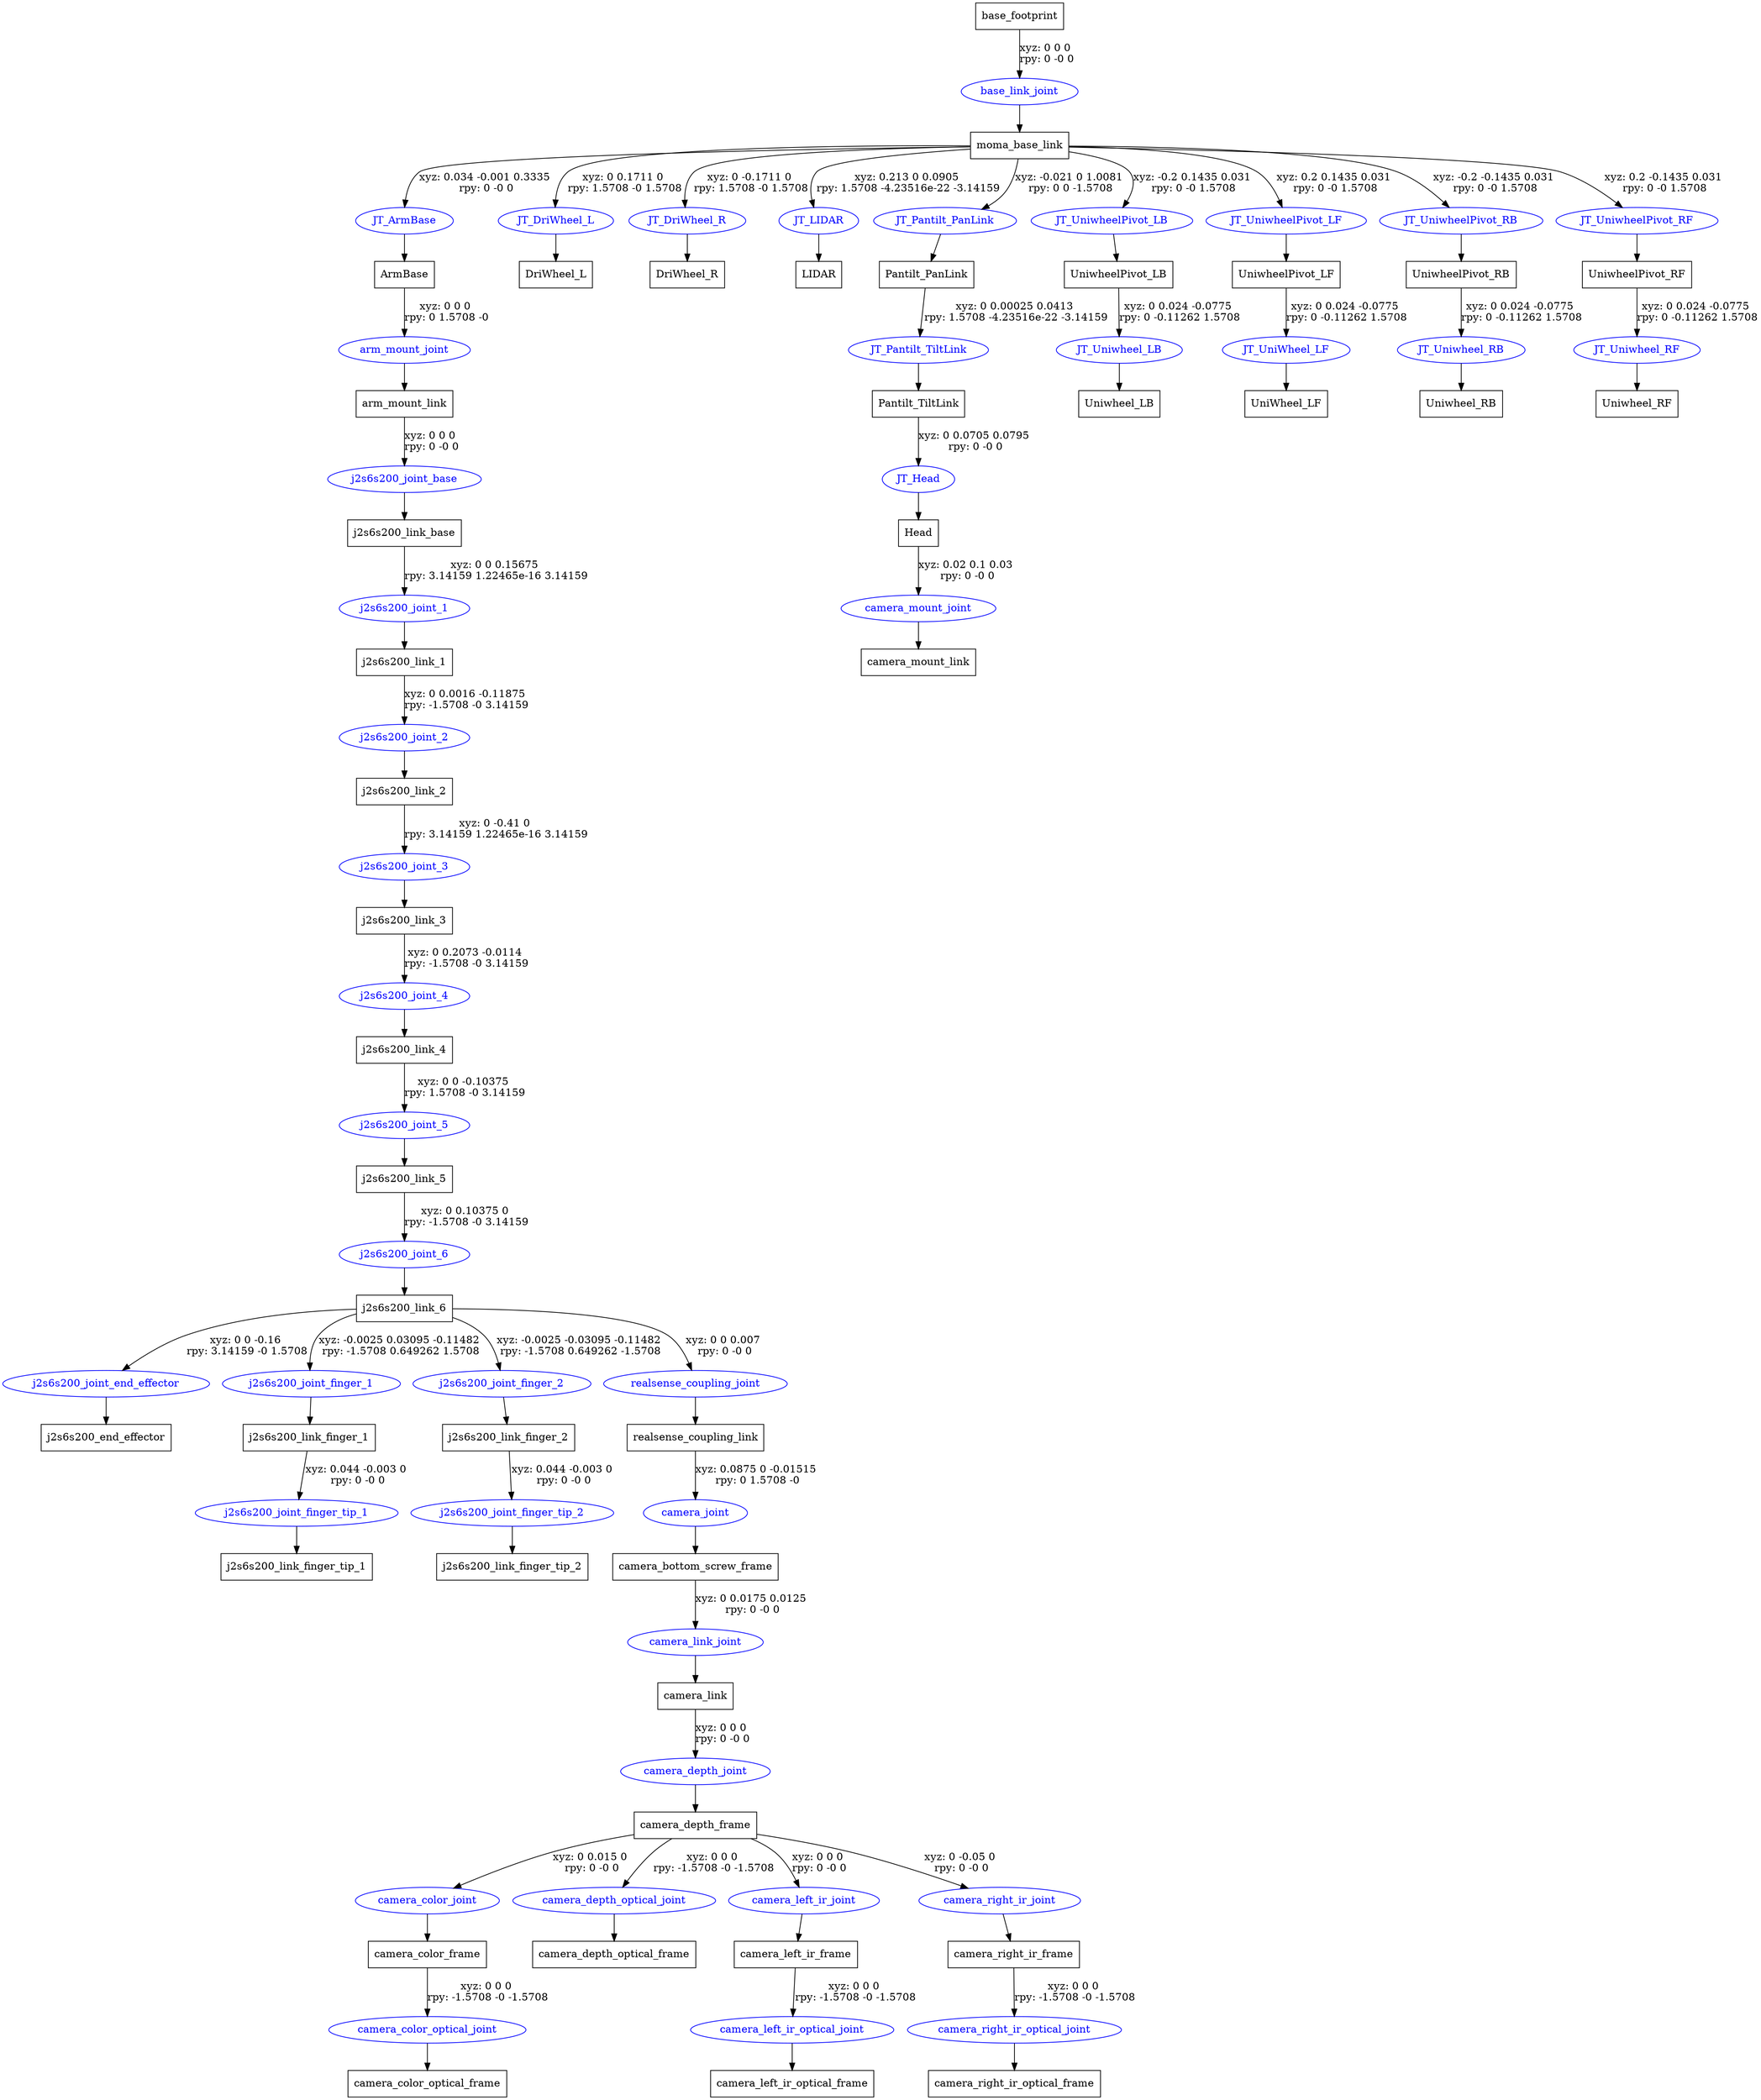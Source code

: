 digraph G {
node [shape=box];
"base_footprint" [label="base_footprint"];
"moma_base_link" [label="moma_base_link"];
"ArmBase" [label="ArmBase"];
"arm_mount_link" [label="arm_mount_link"];
"j2s6s200_link_base" [label="j2s6s200_link_base"];
"j2s6s200_link_1" [label="j2s6s200_link_1"];
"j2s6s200_link_2" [label="j2s6s200_link_2"];
"j2s6s200_link_3" [label="j2s6s200_link_3"];
"j2s6s200_link_4" [label="j2s6s200_link_4"];
"j2s6s200_link_5" [label="j2s6s200_link_5"];
"j2s6s200_link_6" [label="j2s6s200_link_6"];
"j2s6s200_end_effector" [label="j2s6s200_end_effector"];
"j2s6s200_link_finger_1" [label="j2s6s200_link_finger_1"];
"j2s6s200_link_finger_tip_1" [label="j2s6s200_link_finger_tip_1"];
"j2s6s200_link_finger_2" [label="j2s6s200_link_finger_2"];
"j2s6s200_link_finger_tip_2" [label="j2s6s200_link_finger_tip_2"];
"realsense_coupling_link" [label="realsense_coupling_link"];
"camera_bottom_screw_frame" [label="camera_bottom_screw_frame"];
"camera_link" [label="camera_link"];
"camera_depth_frame" [label="camera_depth_frame"];
"camera_color_frame" [label="camera_color_frame"];
"camera_color_optical_frame" [label="camera_color_optical_frame"];
"camera_depth_optical_frame" [label="camera_depth_optical_frame"];
"camera_left_ir_frame" [label="camera_left_ir_frame"];
"camera_left_ir_optical_frame" [label="camera_left_ir_optical_frame"];
"camera_right_ir_frame" [label="camera_right_ir_frame"];
"camera_right_ir_optical_frame" [label="camera_right_ir_optical_frame"];
"DriWheel_L" [label="DriWheel_L"];
"DriWheel_R" [label="DriWheel_R"];
"LIDAR" [label="LIDAR"];
"Pantilt_PanLink" [label="Pantilt_PanLink"];
"Pantilt_TiltLink" [label="Pantilt_TiltLink"];
"Head" [label="Head"];
"camera_mount_link" [label="camera_mount_link"];
"UniwheelPivot_LB" [label="UniwheelPivot_LB"];
"Uniwheel_LB" [label="Uniwheel_LB"];
"UniwheelPivot_LF" [label="UniwheelPivot_LF"];
"UniWheel_LF" [label="UniWheel_LF"];
"UniwheelPivot_RB" [label="UniwheelPivot_RB"];
"Uniwheel_RB" [label="Uniwheel_RB"];
"UniwheelPivot_RF" [label="UniwheelPivot_RF"];
"Uniwheel_RF" [label="Uniwheel_RF"];
node [shape=ellipse, color=blue, fontcolor=blue];
"base_footprint" -> "base_link_joint" [label="xyz: 0 0 0 \nrpy: 0 -0 0"]
"base_link_joint" -> "moma_base_link"
"moma_base_link" -> "JT_ArmBase" [label="xyz: 0.034 -0.001 0.3335 \nrpy: 0 -0 0"]
"JT_ArmBase" -> "ArmBase"
"ArmBase" -> "arm_mount_joint" [label="xyz: 0 0 0 \nrpy: 0 1.5708 -0"]
"arm_mount_joint" -> "arm_mount_link"
"arm_mount_link" -> "j2s6s200_joint_base" [label="xyz: 0 0 0 \nrpy: 0 -0 0"]
"j2s6s200_joint_base" -> "j2s6s200_link_base"
"j2s6s200_link_base" -> "j2s6s200_joint_1" [label="xyz: 0 0 0.15675 \nrpy: 3.14159 1.22465e-16 3.14159"]
"j2s6s200_joint_1" -> "j2s6s200_link_1"
"j2s6s200_link_1" -> "j2s6s200_joint_2" [label="xyz: 0 0.0016 -0.11875 \nrpy: -1.5708 -0 3.14159"]
"j2s6s200_joint_2" -> "j2s6s200_link_2"
"j2s6s200_link_2" -> "j2s6s200_joint_3" [label="xyz: 0 -0.41 0 \nrpy: 3.14159 1.22465e-16 3.14159"]
"j2s6s200_joint_3" -> "j2s6s200_link_3"
"j2s6s200_link_3" -> "j2s6s200_joint_4" [label="xyz: 0 0.2073 -0.0114 \nrpy: -1.5708 -0 3.14159"]
"j2s6s200_joint_4" -> "j2s6s200_link_4"
"j2s6s200_link_4" -> "j2s6s200_joint_5" [label="xyz: 0 0 -0.10375 \nrpy: 1.5708 -0 3.14159"]
"j2s6s200_joint_5" -> "j2s6s200_link_5"
"j2s6s200_link_5" -> "j2s6s200_joint_6" [label="xyz: 0 0.10375 0 \nrpy: -1.5708 -0 3.14159"]
"j2s6s200_joint_6" -> "j2s6s200_link_6"
"j2s6s200_link_6" -> "j2s6s200_joint_end_effector" [label="xyz: 0 0 -0.16 \nrpy: 3.14159 -0 1.5708"]
"j2s6s200_joint_end_effector" -> "j2s6s200_end_effector"
"j2s6s200_link_6" -> "j2s6s200_joint_finger_1" [label="xyz: -0.0025 0.03095 -0.11482 \nrpy: -1.5708 0.649262 1.5708"]
"j2s6s200_joint_finger_1" -> "j2s6s200_link_finger_1"
"j2s6s200_link_finger_1" -> "j2s6s200_joint_finger_tip_1" [label="xyz: 0.044 -0.003 0 \nrpy: 0 -0 0"]
"j2s6s200_joint_finger_tip_1" -> "j2s6s200_link_finger_tip_1"
"j2s6s200_link_6" -> "j2s6s200_joint_finger_2" [label="xyz: -0.0025 -0.03095 -0.11482 \nrpy: -1.5708 0.649262 -1.5708"]
"j2s6s200_joint_finger_2" -> "j2s6s200_link_finger_2"
"j2s6s200_link_finger_2" -> "j2s6s200_joint_finger_tip_2" [label="xyz: 0.044 -0.003 0 \nrpy: 0 -0 0"]
"j2s6s200_joint_finger_tip_2" -> "j2s6s200_link_finger_tip_2"
"j2s6s200_link_6" -> "realsense_coupling_joint" [label="xyz: 0 0 0.007 \nrpy: 0 -0 0"]
"realsense_coupling_joint" -> "realsense_coupling_link"
"realsense_coupling_link" -> "camera_joint" [label="xyz: 0.0875 0 -0.01515 \nrpy: 0 1.5708 -0"]
"camera_joint" -> "camera_bottom_screw_frame"
"camera_bottom_screw_frame" -> "camera_link_joint" [label="xyz: 0 0.0175 0.0125 \nrpy: 0 -0 0"]
"camera_link_joint" -> "camera_link"
"camera_link" -> "camera_depth_joint" [label="xyz: 0 0 0 \nrpy: 0 -0 0"]
"camera_depth_joint" -> "camera_depth_frame"
"camera_depth_frame" -> "camera_color_joint" [label="xyz: 0 0.015 0 \nrpy: 0 -0 0"]
"camera_color_joint" -> "camera_color_frame"
"camera_color_frame" -> "camera_color_optical_joint" [label="xyz: 0 0 0 \nrpy: -1.5708 -0 -1.5708"]
"camera_color_optical_joint" -> "camera_color_optical_frame"
"camera_depth_frame" -> "camera_depth_optical_joint" [label="xyz: 0 0 0 \nrpy: -1.5708 -0 -1.5708"]
"camera_depth_optical_joint" -> "camera_depth_optical_frame"
"camera_depth_frame" -> "camera_left_ir_joint" [label="xyz: 0 0 0 \nrpy: 0 -0 0"]
"camera_left_ir_joint" -> "camera_left_ir_frame"
"camera_left_ir_frame" -> "camera_left_ir_optical_joint" [label="xyz: 0 0 0 \nrpy: -1.5708 -0 -1.5708"]
"camera_left_ir_optical_joint" -> "camera_left_ir_optical_frame"
"camera_depth_frame" -> "camera_right_ir_joint" [label="xyz: 0 -0.05 0 \nrpy: 0 -0 0"]
"camera_right_ir_joint" -> "camera_right_ir_frame"
"camera_right_ir_frame" -> "camera_right_ir_optical_joint" [label="xyz: 0 0 0 \nrpy: -1.5708 -0 -1.5708"]
"camera_right_ir_optical_joint" -> "camera_right_ir_optical_frame"
"moma_base_link" -> "JT_DriWheel_L" [label="xyz: 0 0.1711 0 \nrpy: 1.5708 -0 1.5708"]
"JT_DriWheel_L" -> "DriWheel_L"
"moma_base_link" -> "JT_DriWheel_R" [label="xyz: 0 -0.1711 0 \nrpy: 1.5708 -0 1.5708"]
"JT_DriWheel_R" -> "DriWheel_R"
"moma_base_link" -> "JT_LIDAR" [label="xyz: 0.213 0 0.0905 \nrpy: 1.5708 -4.23516e-22 -3.14159"]
"JT_LIDAR" -> "LIDAR"
"moma_base_link" -> "JT_Pantilt_PanLink" [label="xyz: -0.021 0 1.0081 \nrpy: 0 0 -1.5708"]
"JT_Pantilt_PanLink" -> "Pantilt_PanLink"
"Pantilt_PanLink" -> "JT_Pantilt_TiltLink" [label="xyz: 0 0.00025 0.0413 \nrpy: 1.5708 -4.23516e-22 -3.14159"]
"JT_Pantilt_TiltLink" -> "Pantilt_TiltLink"
"Pantilt_TiltLink" -> "JT_Head" [label="xyz: 0 0.0705 0.0795 \nrpy: 0 -0 0"]
"JT_Head" -> "Head"
"Head" -> "camera_mount_joint" [label="xyz: 0.02 0.1 0.03 \nrpy: 0 -0 0"]
"camera_mount_joint" -> "camera_mount_link"
"moma_base_link" -> "JT_UniwheelPivot_LB" [label="xyz: -0.2 0.1435 0.031 \nrpy: 0 -0 1.5708"]
"JT_UniwheelPivot_LB" -> "UniwheelPivot_LB"
"UniwheelPivot_LB" -> "JT_Uniwheel_LB" [label="xyz: 0 0.024 -0.0775 \nrpy: 0 -0.11262 1.5708"]
"JT_Uniwheel_LB" -> "Uniwheel_LB"
"moma_base_link" -> "JT_UniwheelPivot_LF" [label="xyz: 0.2 0.1435 0.031 \nrpy: 0 -0 1.5708"]
"JT_UniwheelPivot_LF" -> "UniwheelPivot_LF"
"UniwheelPivot_LF" -> "JT_UniWheel_LF" [label="xyz: 0 0.024 -0.0775 \nrpy: 0 -0.11262 1.5708"]
"JT_UniWheel_LF" -> "UniWheel_LF"
"moma_base_link" -> "JT_UniwheelPivot_RB" [label="xyz: -0.2 -0.1435 0.031 \nrpy: 0 -0 1.5708"]
"JT_UniwheelPivot_RB" -> "UniwheelPivot_RB"
"UniwheelPivot_RB" -> "JT_Uniwheel_RB" [label="xyz: 0 0.024 -0.0775 \nrpy: 0 -0.11262 1.5708"]
"JT_Uniwheel_RB" -> "Uniwheel_RB"
"moma_base_link" -> "JT_UniwheelPivot_RF" [label="xyz: 0.2 -0.1435 0.031 \nrpy: 0 -0 1.5708"]
"JT_UniwheelPivot_RF" -> "UniwheelPivot_RF"
"UniwheelPivot_RF" -> "JT_Uniwheel_RF" [label="xyz: 0 0.024 -0.0775 \nrpy: 0 -0.11262 1.5708"]
"JT_Uniwheel_RF" -> "Uniwheel_RF"
}
